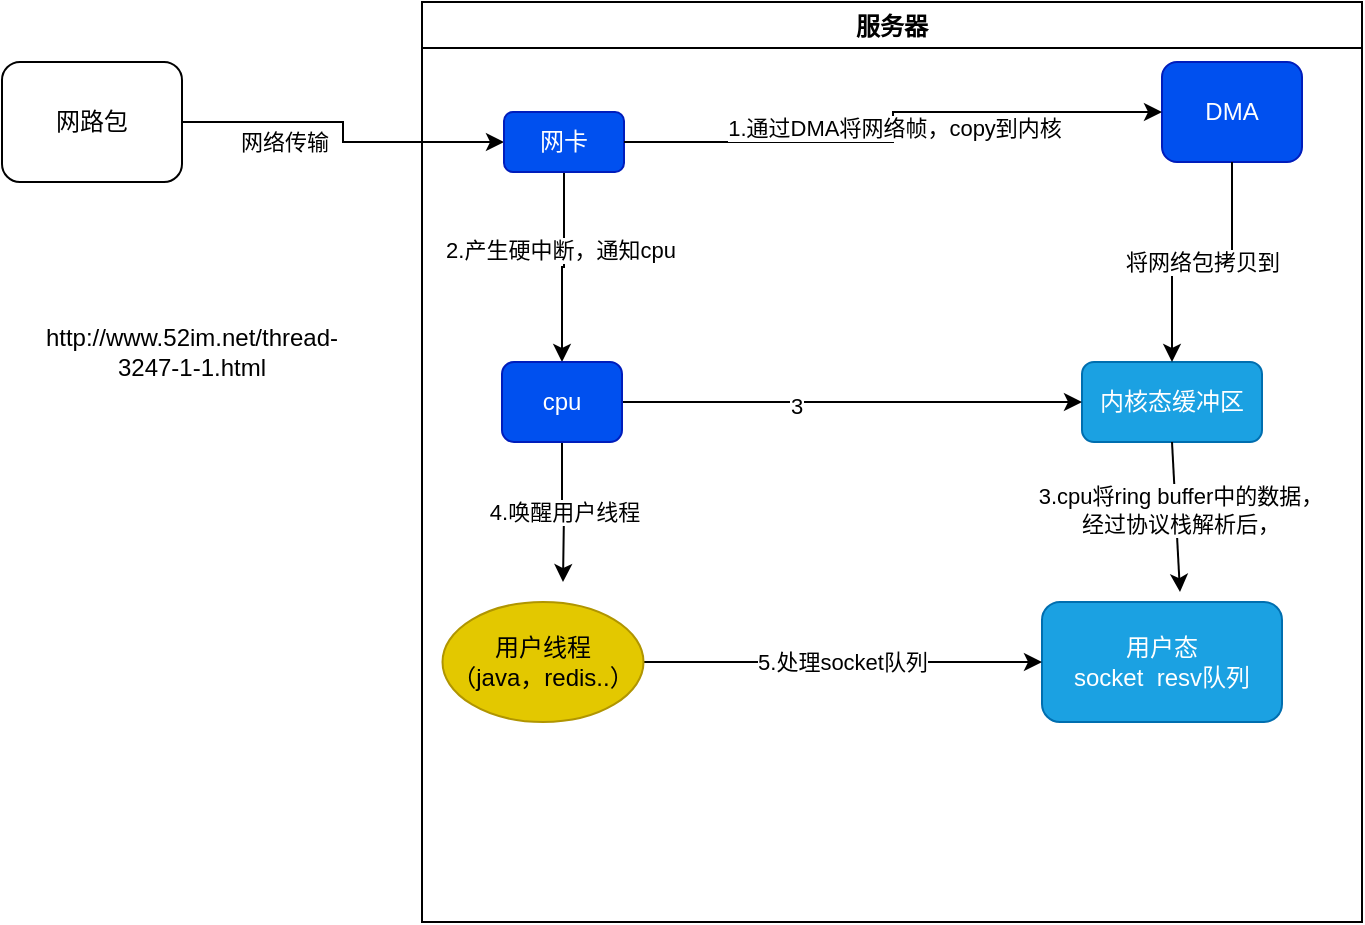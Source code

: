 <mxfile>
    <diagram id="VGDUxLbk9MbNkcOqTGXN" name="Page-1">
        <mxGraphModel dx="597" dy="524" grid="1" gridSize="10" guides="1" tooltips="1" connect="1" arrows="1" fold="1" page="1" pageScale="1" pageWidth="827" pageHeight="1169" background="none" math="0" shadow="0">
            <root>
                <mxCell id="0"/>
                <mxCell id="1" parent="0"/>
                <mxCell id="3orKfRhoxR8PiGyoWkrm-4" value="" style="edgeStyle=orthogonalEdgeStyle;rounded=0;orthogonalLoop=1;jettySize=auto;html=1;entryX=0;entryY=0.5;entryDx=0;entryDy=0;" parent="1" source="3orKfRhoxR8PiGyoWkrm-1" target="3orKfRhoxR8PiGyoWkrm-12" edge="1">
                    <mxGeometry relative="1" as="geometry">
                        <mxPoint x="410" y="70" as="targetPoint"/>
                    </mxGeometry>
                </mxCell>
                <mxCell id="3orKfRhoxR8PiGyoWkrm-5" value="网络传输" style="edgeLabel;html=1;align=center;verticalAlign=middle;resizable=0;points=[];" parent="3orKfRhoxR8PiGyoWkrm-4" vertex="1" connectable="0">
                    <mxGeometry x="0.255" relative="1" as="geometry">
                        <mxPoint x="-47" as="offset"/>
                    </mxGeometry>
                </mxCell>
                <mxCell id="3orKfRhoxR8PiGyoWkrm-1" value="&lt;span&gt;网路包&lt;/span&gt;" style="rounded=1;whiteSpace=wrap;html=1;align=center;" parent="1" vertex="1">
                    <mxGeometry x="100" y="50" width="90" height="60" as="geometry"/>
                </mxCell>
                <mxCell id="3orKfRhoxR8PiGyoWkrm-11" value="服务器" style="swimlane;" parent="1" vertex="1">
                    <mxGeometry x="310" y="20" width="470" height="460" as="geometry"/>
                </mxCell>
                <mxCell id="3orKfRhoxR8PiGyoWkrm-18" value="" style="edgeStyle=orthogonalEdgeStyle;rounded=0;orthogonalLoop=1;jettySize=auto;html=1;" parent="3orKfRhoxR8PiGyoWkrm-11" source="3orKfRhoxR8PiGyoWkrm-12" target="3orKfRhoxR8PiGyoWkrm-17" edge="1">
                    <mxGeometry relative="1" as="geometry"/>
                </mxCell>
                <mxCell id="3orKfRhoxR8PiGyoWkrm-19" value="2.产生硬中断，通知cpu" style="edgeLabel;html=1;align=center;verticalAlign=middle;resizable=0;points=[];" parent="3orKfRhoxR8PiGyoWkrm-18" vertex="1" connectable="0">
                    <mxGeometry x="-0.4" y="-2" relative="1" as="geometry">
                        <mxPoint y="10" as="offset"/>
                    </mxGeometry>
                </mxCell>
                <mxCell id="3orKfRhoxR8PiGyoWkrm-12" value="网卡" style="rounded=1;whiteSpace=wrap;html=1;fillColor=#0050ef;fontColor=#ffffff;strokeColor=#001DBC;" parent="3orKfRhoxR8PiGyoWkrm-11" vertex="1">
                    <mxGeometry x="41" y="55" width="60" height="30" as="geometry"/>
                </mxCell>
                <mxCell id="3orKfRhoxR8PiGyoWkrm-15" value="内核态缓冲区" style="rounded=1;whiteSpace=wrap;html=1;fillColor=#1ba1e2;fontColor=#ffffff;strokeColor=#006EAF;" parent="3orKfRhoxR8PiGyoWkrm-11" vertex="1">
                    <mxGeometry x="330" y="180" width="90" height="40" as="geometry"/>
                </mxCell>
                <mxCell id="3orKfRhoxR8PiGyoWkrm-20" style="edgeStyle=orthogonalEdgeStyle;rounded=0;orthogonalLoop=1;jettySize=auto;html=1;entryX=0;entryY=0.5;entryDx=0;entryDy=0;" parent="3orKfRhoxR8PiGyoWkrm-11" source="3orKfRhoxR8PiGyoWkrm-17" target="3orKfRhoxR8PiGyoWkrm-15" edge="1">
                    <mxGeometry relative="1" as="geometry"/>
                </mxCell>
                <mxCell id="3orKfRhoxR8PiGyoWkrm-32" value="3" style="edgeLabel;html=1;align=center;verticalAlign=middle;resizable=0;points=[];" parent="3orKfRhoxR8PiGyoWkrm-20" vertex="1" connectable="0">
                    <mxGeometry x="-0.243" y="-2" relative="1" as="geometry">
                        <mxPoint as="offset"/>
                    </mxGeometry>
                </mxCell>
                <mxCell id="3orKfRhoxR8PiGyoWkrm-28" value="4.唤醒用户线程" style="edgeStyle=orthogonalEdgeStyle;rounded=0;orthogonalLoop=1;jettySize=auto;html=1;entryX=0.5;entryY=0;entryDx=0;entryDy=0;" parent="3orKfRhoxR8PiGyoWkrm-11" source="3orKfRhoxR8PiGyoWkrm-17" edge="1">
                    <mxGeometry relative="1" as="geometry">
                        <mxPoint x="70.5" y="290" as="targetPoint"/>
                    </mxGeometry>
                </mxCell>
                <mxCell id="3orKfRhoxR8PiGyoWkrm-17" value="cpu" style="whiteSpace=wrap;html=1;rounded=1;fillColor=#0050ef;fontColor=#ffffff;strokeColor=#001DBC;" parent="3orKfRhoxR8PiGyoWkrm-11" vertex="1">
                    <mxGeometry x="40" y="180" width="60" height="40" as="geometry"/>
                </mxCell>
                <mxCell id="3orKfRhoxR8PiGyoWkrm-22" value="用户态&lt;br&gt;socket&amp;nbsp; resv队列" style="rounded=1;whiteSpace=wrap;html=1;fillColor=#1ba1e2;fontColor=#ffffff;strokeColor=#006EAF;" parent="3orKfRhoxR8PiGyoWkrm-11" vertex="1">
                    <mxGeometry x="310" y="300" width="120" height="60" as="geometry"/>
                </mxCell>
                <mxCell id="3orKfRhoxR8PiGyoWkrm-24" value="" style="endArrow=classic;html=1;rounded=0;entryX=0.575;entryY=-0.083;entryDx=0;entryDy=0;exitX=0.5;exitY=1;exitDx=0;exitDy=0;entryPerimeter=0;" parent="3orKfRhoxR8PiGyoWkrm-11" source="3orKfRhoxR8PiGyoWkrm-15" target="3orKfRhoxR8PiGyoWkrm-22" edge="1">
                    <mxGeometry width="50" height="50" relative="1" as="geometry">
                        <mxPoint x="340" y="310" as="sourcePoint"/>
                        <mxPoint x="390" y="260" as="targetPoint"/>
                    </mxGeometry>
                </mxCell>
                <mxCell id="3orKfRhoxR8PiGyoWkrm-31" value="3.cpu将ring buffer中的数据，&lt;br&gt;经过协议栈解析后，" style="edgeLabel;html=1;align=center;verticalAlign=middle;resizable=0;points=[];" parent="3orKfRhoxR8PiGyoWkrm-24" vertex="1" connectable="0">
                    <mxGeometry x="-0.097" y="2" relative="1" as="geometry">
                        <mxPoint as="offset"/>
                    </mxGeometry>
                </mxCell>
                <mxCell id="3orKfRhoxR8PiGyoWkrm-29" value="5.处理socket队列" style="edgeStyle=orthogonalEdgeStyle;rounded=0;orthogonalLoop=1;jettySize=auto;html=1;entryX=0;entryY=0.5;entryDx=0;entryDy=0;exitX=1;exitY=0.5;exitDx=0;exitDy=0;" parent="3orKfRhoxR8PiGyoWkrm-11" source="3orKfRhoxR8PiGyoWkrm-27" target="3orKfRhoxR8PiGyoWkrm-22" edge="1">
                    <mxGeometry relative="1" as="geometry">
                        <mxPoint x="120.75" y="320" as="sourcePoint"/>
                        <Array as="points"/>
                    </mxGeometry>
                </mxCell>
                <mxCell id="3orKfRhoxR8PiGyoWkrm-27" value="用户线程&lt;br&gt;（java，redis..）" style="ellipse;whiteSpace=wrap;html=1;fillColor=#e3c800;fontColor=#000000;strokeColor=#B09500;" parent="3orKfRhoxR8PiGyoWkrm-11" vertex="1">
                    <mxGeometry x="10.25" y="300" width="100.5" height="60" as="geometry"/>
                </mxCell>
                <mxCell id="3orKfRhoxR8PiGyoWkrm-13" value="DMA" style="rounded=1;whiteSpace=wrap;html=1;fillColor=#0050ef;fontColor=#ffffff;strokeColor=#001DBC;" parent="1" vertex="1">
                    <mxGeometry x="680" y="50" width="70" height="50" as="geometry"/>
                </mxCell>
                <mxCell id="3orKfRhoxR8PiGyoWkrm-14" value="1.通过DMA将网络帧，copy到内核" style="edgeStyle=orthogonalEdgeStyle;rounded=0;orthogonalLoop=1;jettySize=auto;html=1;" parent="1" source="3orKfRhoxR8PiGyoWkrm-12" target="3orKfRhoxR8PiGyoWkrm-13" edge="1">
                    <mxGeometry relative="1" as="geometry">
                        <mxPoint as="offset"/>
                    </mxGeometry>
                </mxCell>
                <mxCell id="3orKfRhoxR8PiGyoWkrm-16" value="将网络包拷贝到" style="edgeStyle=orthogonalEdgeStyle;rounded=0;orthogonalLoop=1;jettySize=auto;html=1;" parent="1" source="3orKfRhoxR8PiGyoWkrm-13" target="3orKfRhoxR8PiGyoWkrm-15" edge="1">
                    <mxGeometry relative="1" as="geometry"/>
                </mxCell>
                <mxCell id="2" value="http://www.52im.net/thread-3247-1-1.html" style="text;html=1;strokeColor=none;fillColor=none;align=center;verticalAlign=middle;whiteSpace=wrap;rounded=0;" vertex="1" parent="1">
                    <mxGeometry x="120" y="170" width="150" height="50" as="geometry"/>
                </mxCell>
            </root>
        </mxGraphModel>
    </diagram>
</mxfile>